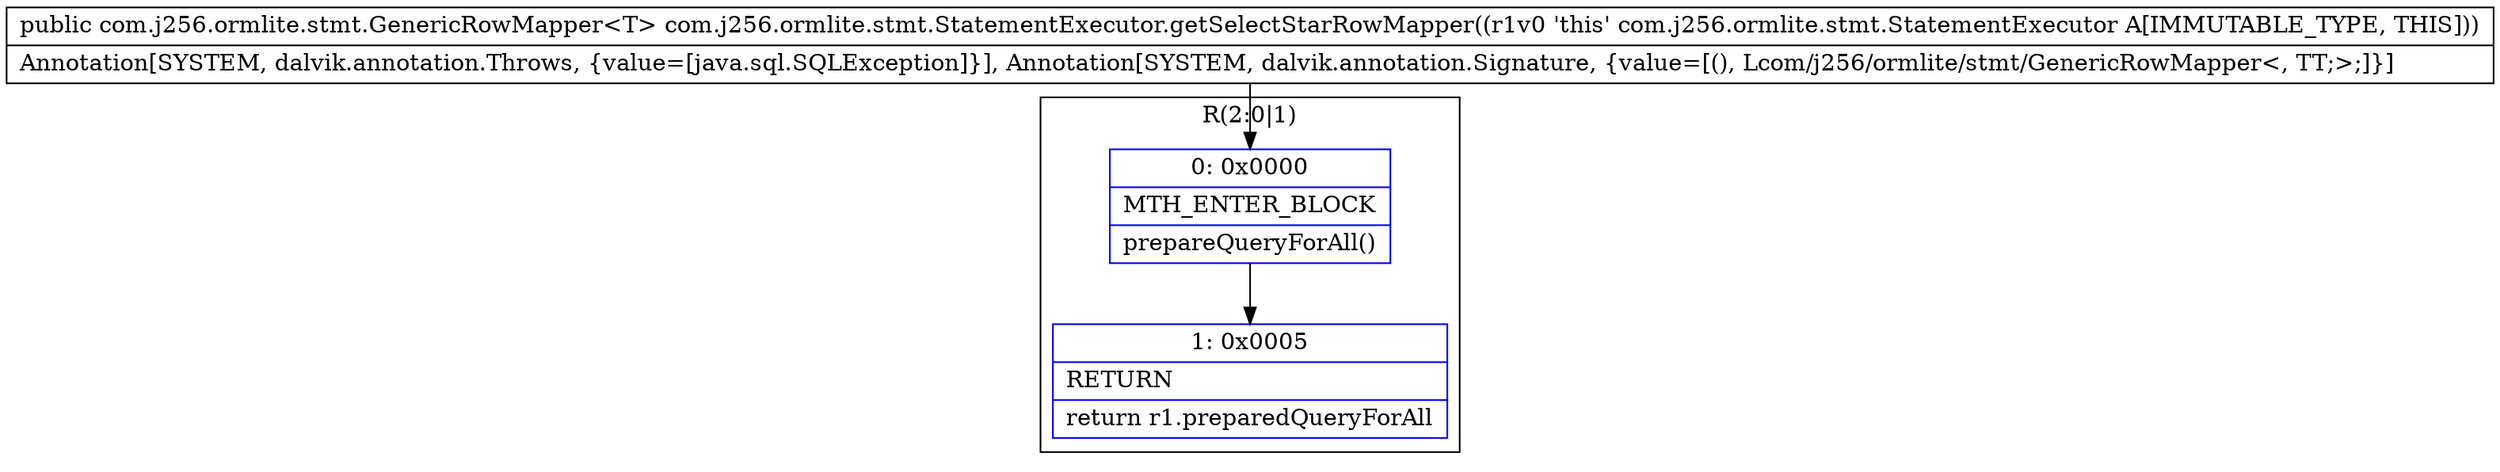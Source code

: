 digraph "CFG forcom.j256.ormlite.stmt.StatementExecutor.getSelectStarRowMapper()Lcom\/j256\/ormlite\/stmt\/GenericRowMapper;" {
subgraph cluster_Region_334993550 {
label = "R(2:0|1)";
node [shape=record,color=blue];
Node_0 [shape=record,label="{0\:\ 0x0000|MTH_ENTER_BLOCK\l|prepareQueryForAll()\l}"];
Node_1 [shape=record,label="{1\:\ 0x0005|RETURN\l|return r1.preparedQueryForAll\l}"];
}
MethodNode[shape=record,label="{public com.j256.ormlite.stmt.GenericRowMapper\<T\> com.j256.ormlite.stmt.StatementExecutor.getSelectStarRowMapper((r1v0 'this' com.j256.ormlite.stmt.StatementExecutor A[IMMUTABLE_TYPE, THIS]))  | Annotation[SYSTEM, dalvik.annotation.Throws, \{value=[java.sql.SQLException]\}], Annotation[SYSTEM, dalvik.annotation.Signature, \{value=[(), Lcom\/j256\/ormlite\/stmt\/GenericRowMapper\<, TT;\>;]\}]\l}"];
MethodNode -> Node_0;
Node_0 -> Node_1;
}

